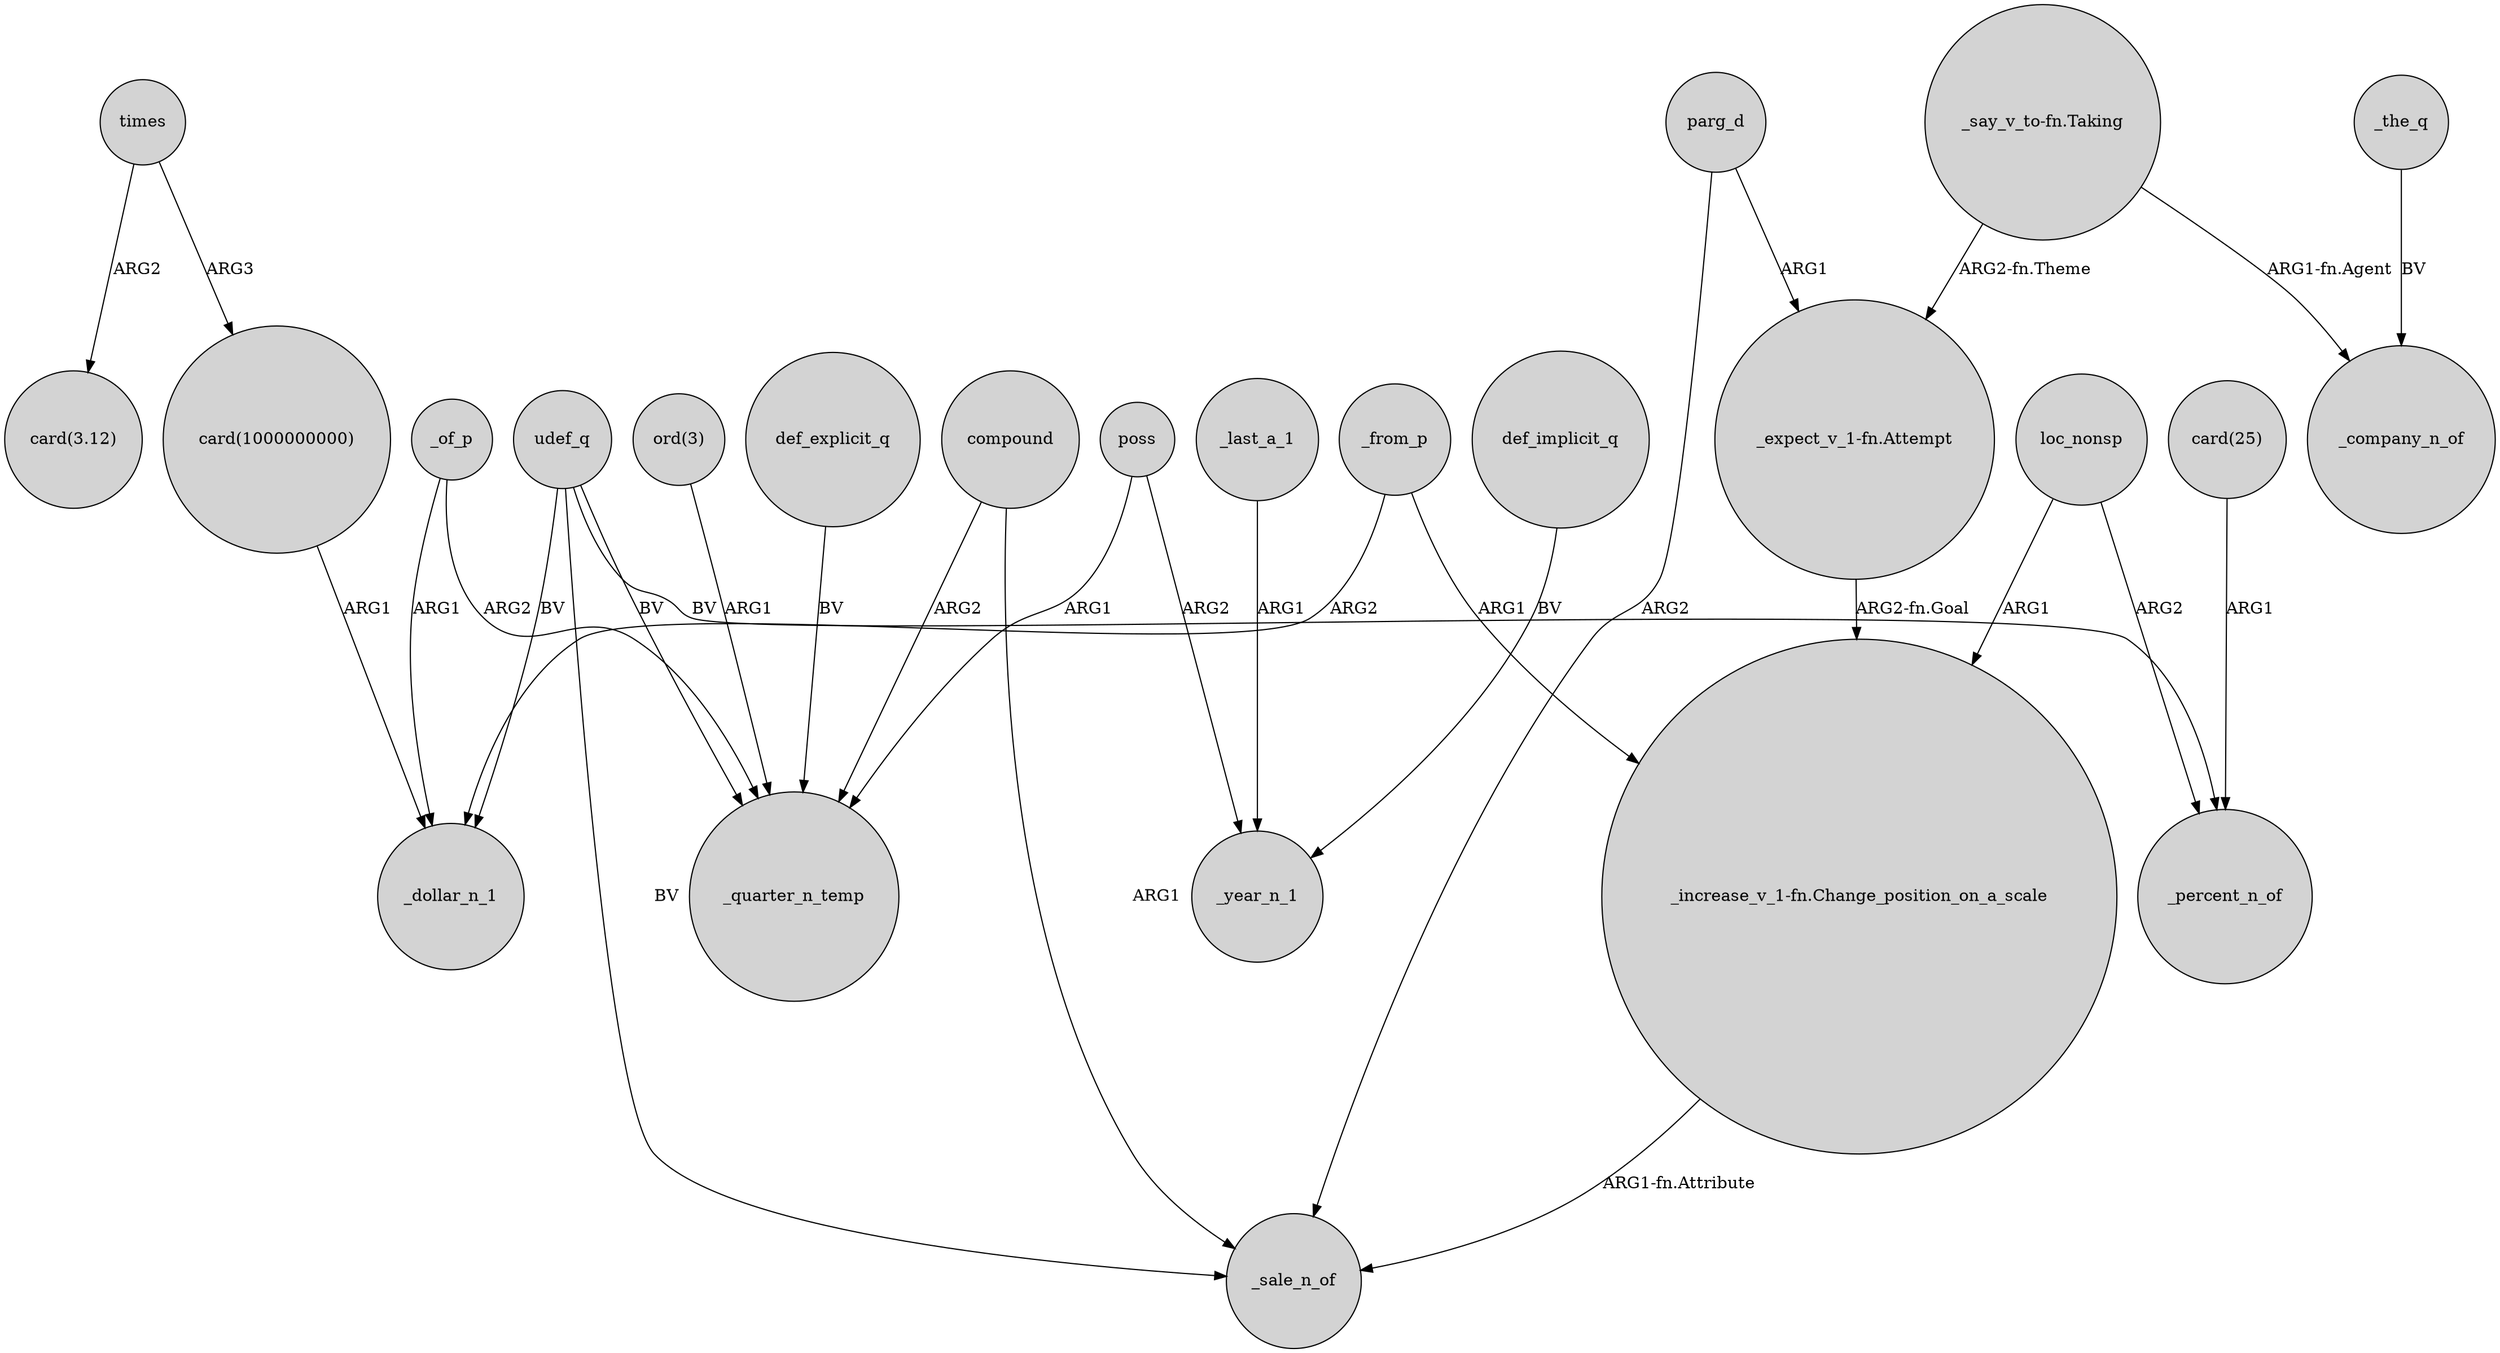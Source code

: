 digraph {
	node [shape=circle style=filled]
	_of_p -> _dollar_n_1 [label=ARG1]
	"card(1000000000)" -> _dollar_n_1 [label=ARG1]
	"ord(3)" -> _quarter_n_temp [label=ARG1]
	def_implicit_q -> _year_n_1 [label=BV]
	_of_p -> _quarter_n_temp [label=ARG2]
	"card(25)" -> _percent_n_of [label=ARG1]
	poss -> _year_n_1 [label=ARG2]
	"_say_v_to-fn.Taking" -> _company_n_of [label="ARG1-fn.Agent"]
	udef_q -> _sale_n_of [label=BV]
	times -> "card(1000000000)" [label=ARG3]
	parg_d -> _sale_n_of [label=ARG2]
	compound -> _quarter_n_temp [label=ARG2]
	udef_q -> _percent_n_of [label=BV]
	def_explicit_q -> _quarter_n_temp [label=BV]
	times -> "card(3.12)" [label=ARG2]
	_from_p -> "_increase_v_1-fn.Change_position_on_a_scale" [label=ARG1]
	_last_a_1 -> _year_n_1 [label=ARG1]
	udef_q -> _dollar_n_1 [label=BV]
	poss -> _quarter_n_temp [label=ARG1]
	udef_q -> _quarter_n_temp [label=BV]
	"_expect_v_1-fn.Attempt" -> "_increase_v_1-fn.Change_position_on_a_scale" [label="ARG2-fn.Goal"]
	"_increase_v_1-fn.Change_position_on_a_scale" -> _sale_n_of [label="ARG1-fn.Attribute"]
	loc_nonsp -> "_increase_v_1-fn.Change_position_on_a_scale" [label=ARG1]
	_the_q -> _company_n_of [label=BV]
	_from_p -> _dollar_n_1 [label=ARG2]
	compound -> _sale_n_of [label=ARG1]
	"_say_v_to-fn.Taking" -> "_expect_v_1-fn.Attempt" [label="ARG2-fn.Theme"]
	parg_d -> "_expect_v_1-fn.Attempt" [label=ARG1]
	loc_nonsp -> _percent_n_of [label=ARG2]
}
